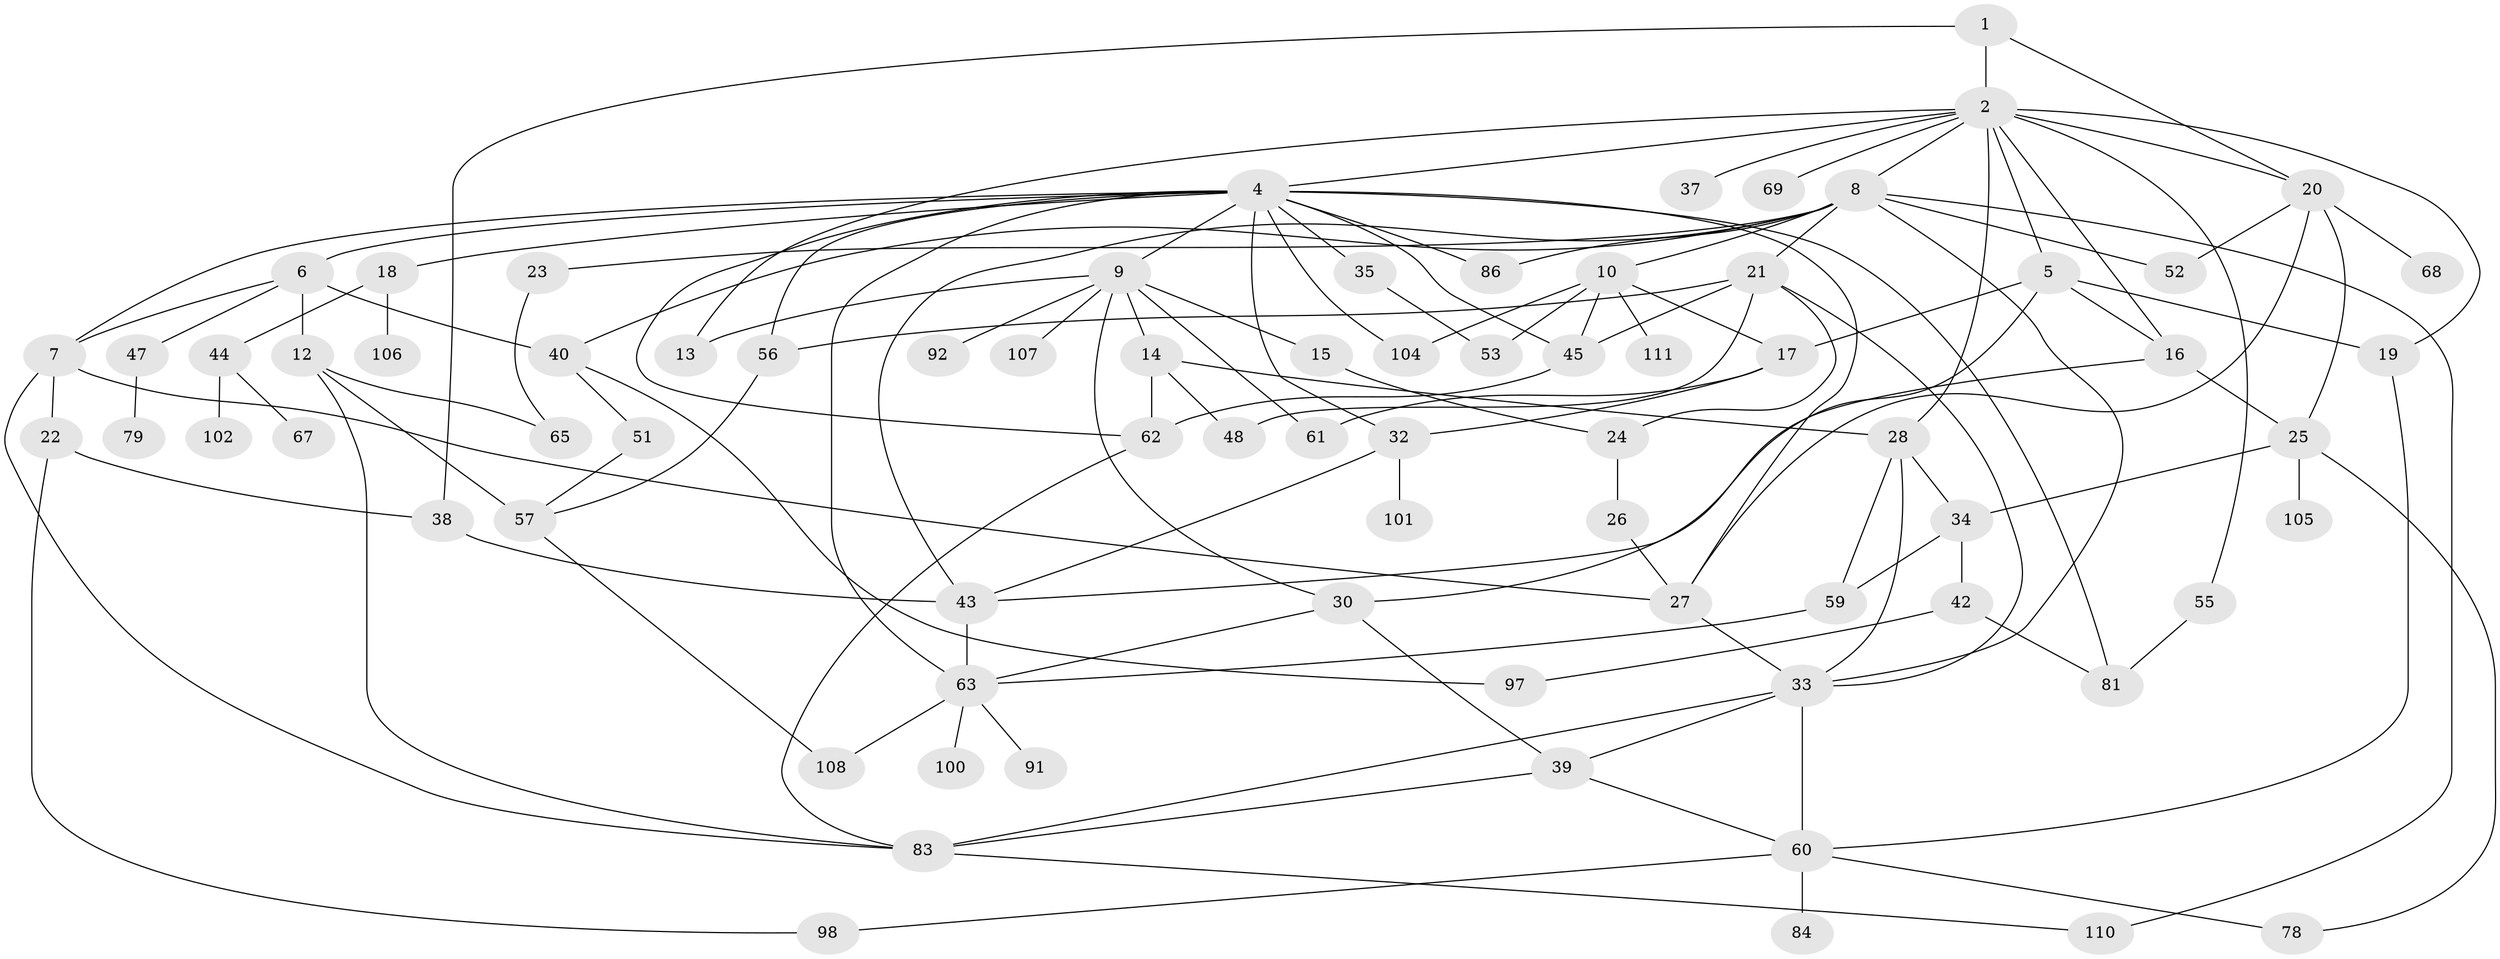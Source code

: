 // Generated by graph-tools (version 1.1) at 2025/23/03/03/25 07:23:32]
// undirected, 76 vertices, 130 edges
graph export_dot {
graph [start="1"]
  node [color=gray90,style=filled];
  1;
  2 [super="+3"];
  4 [super="+11"];
  5 [super="+95"];
  6;
  7 [super="+87"];
  8 [super="+103"];
  9 [super="+54"];
  10 [super="+88"];
  12 [super="+82"];
  13;
  14;
  15 [super="+74"];
  16 [super="+50"];
  17 [super="+31"];
  18;
  19 [super="+46"];
  20 [super="+96"];
  21 [super="+66"];
  22;
  23 [super="+89"];
  24 [super="+80"];
  25 [super="+93"];
  26;
  27 [super="+58"];
  28 [super="+29"];
  30 [super="+75"];
  32;
  33 [super="+49"];
  34 [super="+36"];
  35 [super="+94"];
  37;
  38 [super="+41"];
  39;
  40 [super="+64"];
  42 [super="+77"];
  43 [super="+76"];
  44;
  45 [super="+85"];
  47;
  48;
  51;
  52;
  53;
  55;
  56 [super="+109"];
  57 [super="+73"];
  59 [super="+71"];
  60 [super="+70"];
  61;
  62 [super="+90"];
  63 [super="+72"];
  65;
  67;
  68;
  69;
  78;
  79;
  81;
  83 [super="+99"];
  84;
  86;
  91;
  92;
  97;
  98;
  100;
  101;
  102;
  104;
  105;
  106;
  107;
  108;
  110;
  111;
  1 -- 2;
  1 -- 20;
  1 -- 38;
  2 -- 4;
  2 -- 5;
  2 -- 19;
  2 -- 20;
  2 -- 37;
  2 -- 69;
  2 -- 55;
  2 -- 8;
  2 -- 28;
  2 -- 13;
  2 -- 16;
  4 -- 6;
  4 -- 9;
  4 -- 32;
  4 -- 45;
  4 -- 63;
  4 -- 86;
  4 -- 81;
  4 -- 18;
  4 -- 35;
  4 -- 104;
  4 -- 56;
  4 -- 27;
  4 -- 7;
  4 -- 62;
  5 -- 16;
  5 -- 17;
  5 -- 30;
  5 -- 19;
  6 -- 7;
  6 -- 12;
  6 -- 40;
  6 -- 47;
  7 -- 22;
  7 -- 83;
  7 -- 27;
  8 -- 10;
  8 -- 21;
  8 -- 23;
  8 -- 52;
  8 -- 43;
  8 -- 110;
  8 -- 40;
  8 -- 33;
  8 -- 86;
  9 -- 13;
  9 -- 14;
  9 -- 15;
  9 -- 107;
  9 -- 92;
  9 -- 61;
  9 -- 30;
  10 -- 111;
  10 -- 104;
  10 -- 53;
  10 -- 45;
  10 -- 17;
  12 -- 65;
  12 -- 57;
  12 -- 83;
  14 -- 28;
  14 -- 48;
  14 -- 62;
  15 -- 24;
  16 -- 43;
  16 -- 25;
  17 -- 61;
  17 -- 32;
  18 -- 44;
  18 -- 106;
  19 -- 60;
  20 -- 25;
  20 -- 68;
  20 -- 27;
  20 -- 52;
  21 -- 33;
  21 -- 24;
  21 -- 56;
  21 -- 48;
  21 -- 45;
  22 -- 38;
  22 -- 98;
  23 -- 65;
  24 -- 26;
  25 -- 105;
  25 -- 34;
  25 -- 78;
  26 -- 27;
  27 -- 33;
  28 -- 34;
  28 -- 59;
  28 -- 33;
  30 -- 39;
  30 -- 63;
  32 -- 101;
  32 -- 43;
  33 -- 60;
  33 -- 83;
  33 -- 39;
  34 -- 42;
  34 -- 59;
  35 -- 53;
  38 -- 43;
  39 -- 60;
  39 -- 83;
  40 -- 51;
  40 -- 97;
  42 -- 81;
  42 -- 97;
  43 -- 63;
  44 -- 67;
  44 -- 102;
  45 -- 62;
  47 -- 79;
  51 -- 57;
  55 -- 81;
  56 -- 57;
  57 -- 108;
  59 -- 63;
  60 -- 78;
  60 -- 98;
  60 -- 84;
  62 -- 83;
  63 -- 91;
  63 -- 108;
  63 -- 100;
  83 -- 110;
}
